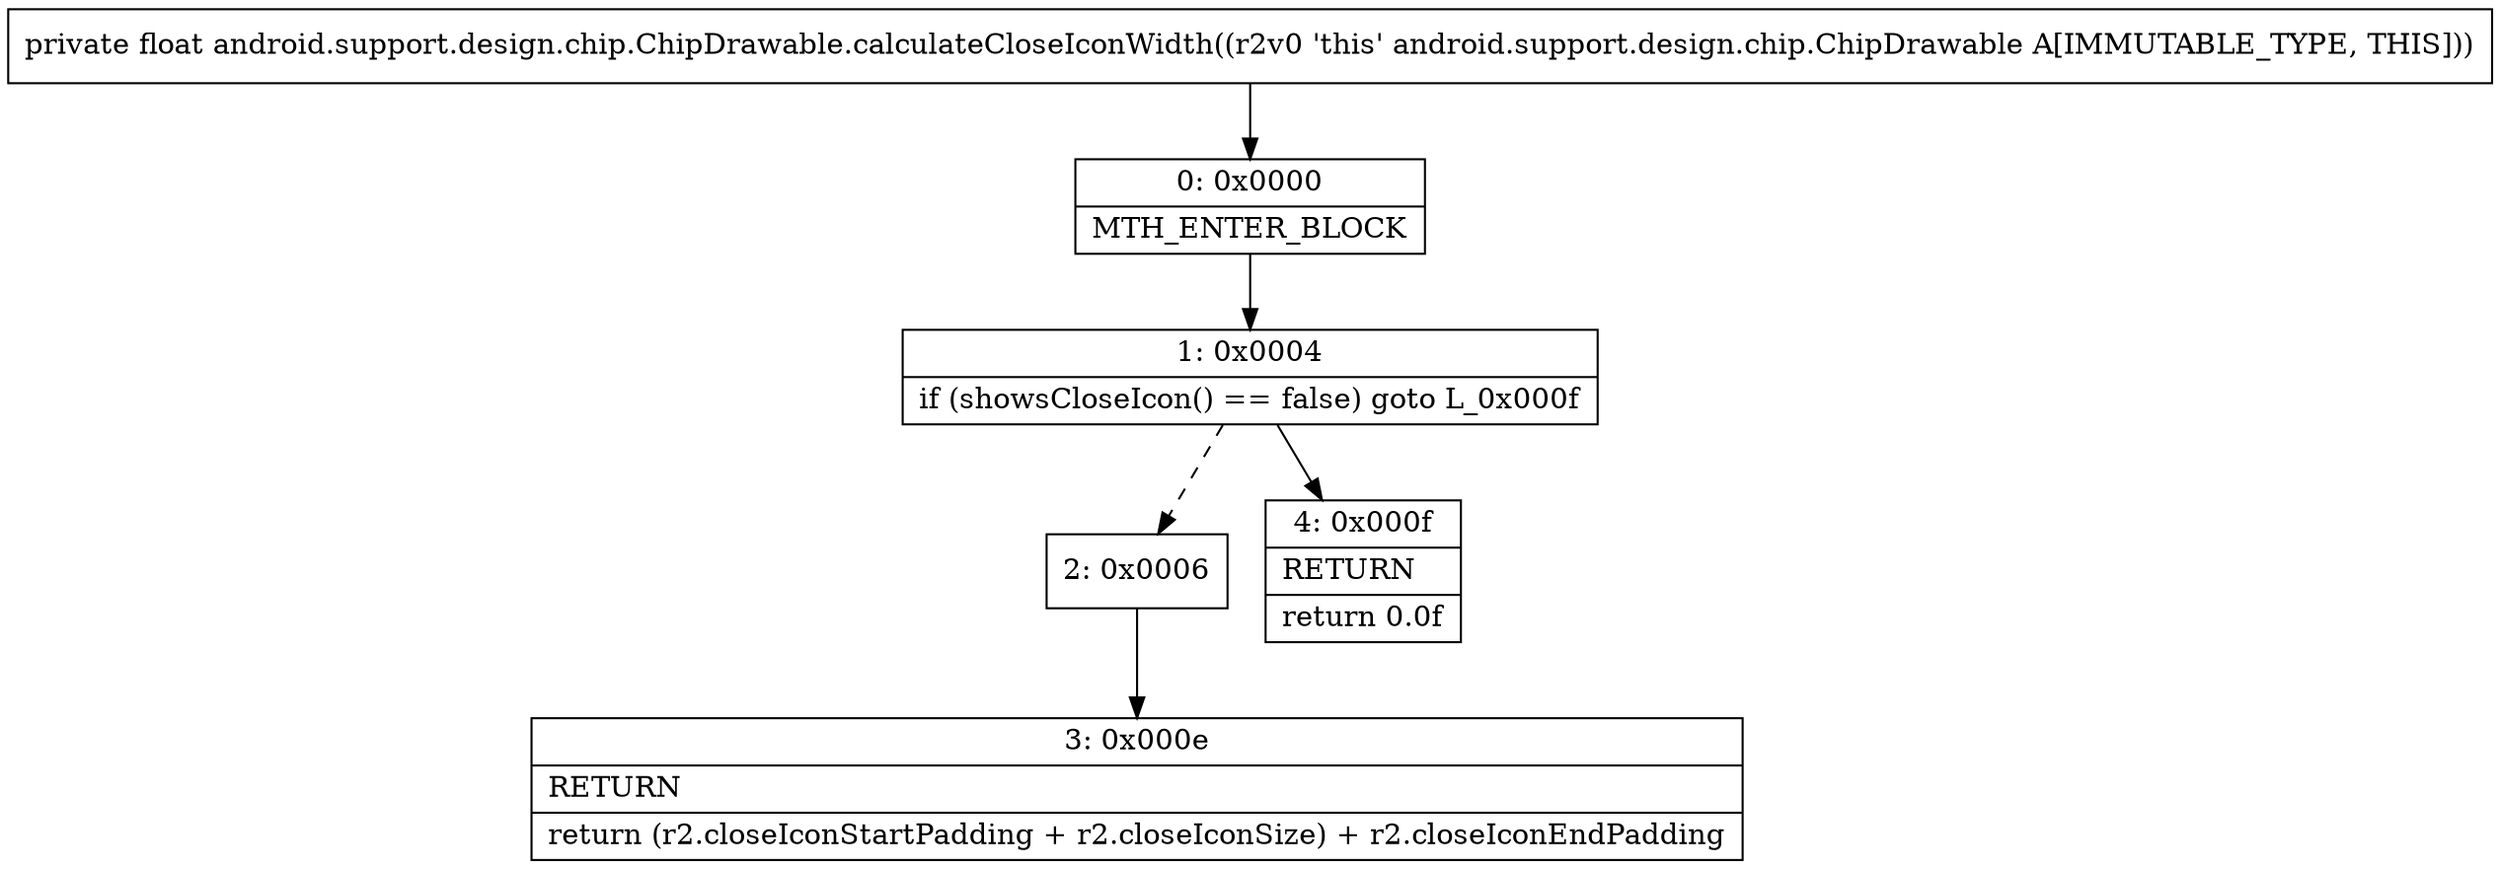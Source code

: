 digraph "CFG forandroid.support.design.chip.ChipDrawable.calculateCloseIconWidth()F" {
Node_0 [shape=record,label="{0\:\ 0x0000|MTH_ENTER_BLOCK\l}"];
Node_1 [shape=record,label="{1\:\ 0x0004|if (showsCloseIcon() == false) goto L_0x000f\l}"];
Node_2 [shape=record,label="{2\:\ 0x0006}"];
Node_3 [shape=record,label="{3\:\ 0x000e|RETURN\l|return (r2.closeIconStartPadding + r2.closeIconSize) + r2.closeIconEndPadding\l}"];
Node_4 [shape=record,label="{4\:\ 0x000f|RETURN\l|return 0.0f\l}"];
MethodNode[shape=record,label="{private float android.support.design.chip.ChipDrawable.calculateCloseIconWidth((r2v0 'this' android.support.design.chip.ChipDrawable A[IMMUTABLE_TYPE, THIS])) }"];
MethodNode -> Node_0;
Node_0 -> Node_1;
Node_1 -> Node_2[style=dashed];
Node_1 -> Node_4;
Node_2 -> Node_3;
}

